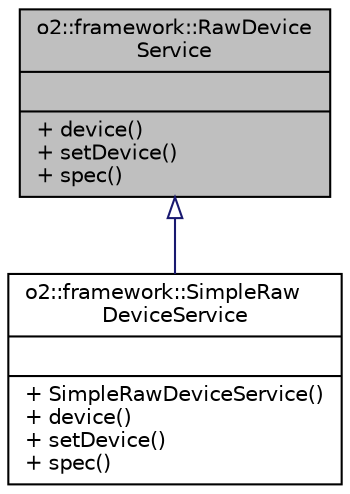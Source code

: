digraph "o2::framework::RawDeviceService"
{
 // INTERACTIVE_SVG=YES
  bgcolor="transparent";
  edge [fontname="Helvetica",fontsize="10",labelfontname="Helvetica",labelfontsize="10"];
  node [fontname="Helvetica",fontsize="10",shape=record];
  Node1 [label="{o2::framework::RawDevice\lService\n||+ device()\l+ setDevice()\l+ spec()\l}",height=0.2,width=0.4,color="black", fillcolor="grey75", style="filled", fontcolor="black"];
  Node1 -> Node2 [dir="back",color="midnightblue",fontsize="10",style="solid",arrowtail="onormal",fontname="Helvetica"];
  Node2 [label="{o2::framework::SimpleRaw\lDeviceService\n||+ SimpleRawDeviceService()\l+ device()\l+ setDevice()\l+ spec()\l}",height=0.2,width=0.4,color="black",URL="$da/d30/classo2_1_1framework_1_1SimpleRawDeviceService.html"];
}
